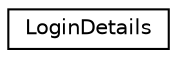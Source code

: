digraph "Graphical Class Hierarchy"
{
 // LATEX_PDF_SIZE
  edge [fontname="Helvetica",fontsize="10",labelfontname="Helvetica",labelfontsize="10"];
  node [fontname="Helvetica",fontsize="10",shape=record];
  rankdir="LR";
  Node0 [label="LoginDetails",height=0.2,width=0.4,color="black", fillcolor="white", style="filled",URL="$classLoginDetails.html",tooltip=" "];
}
